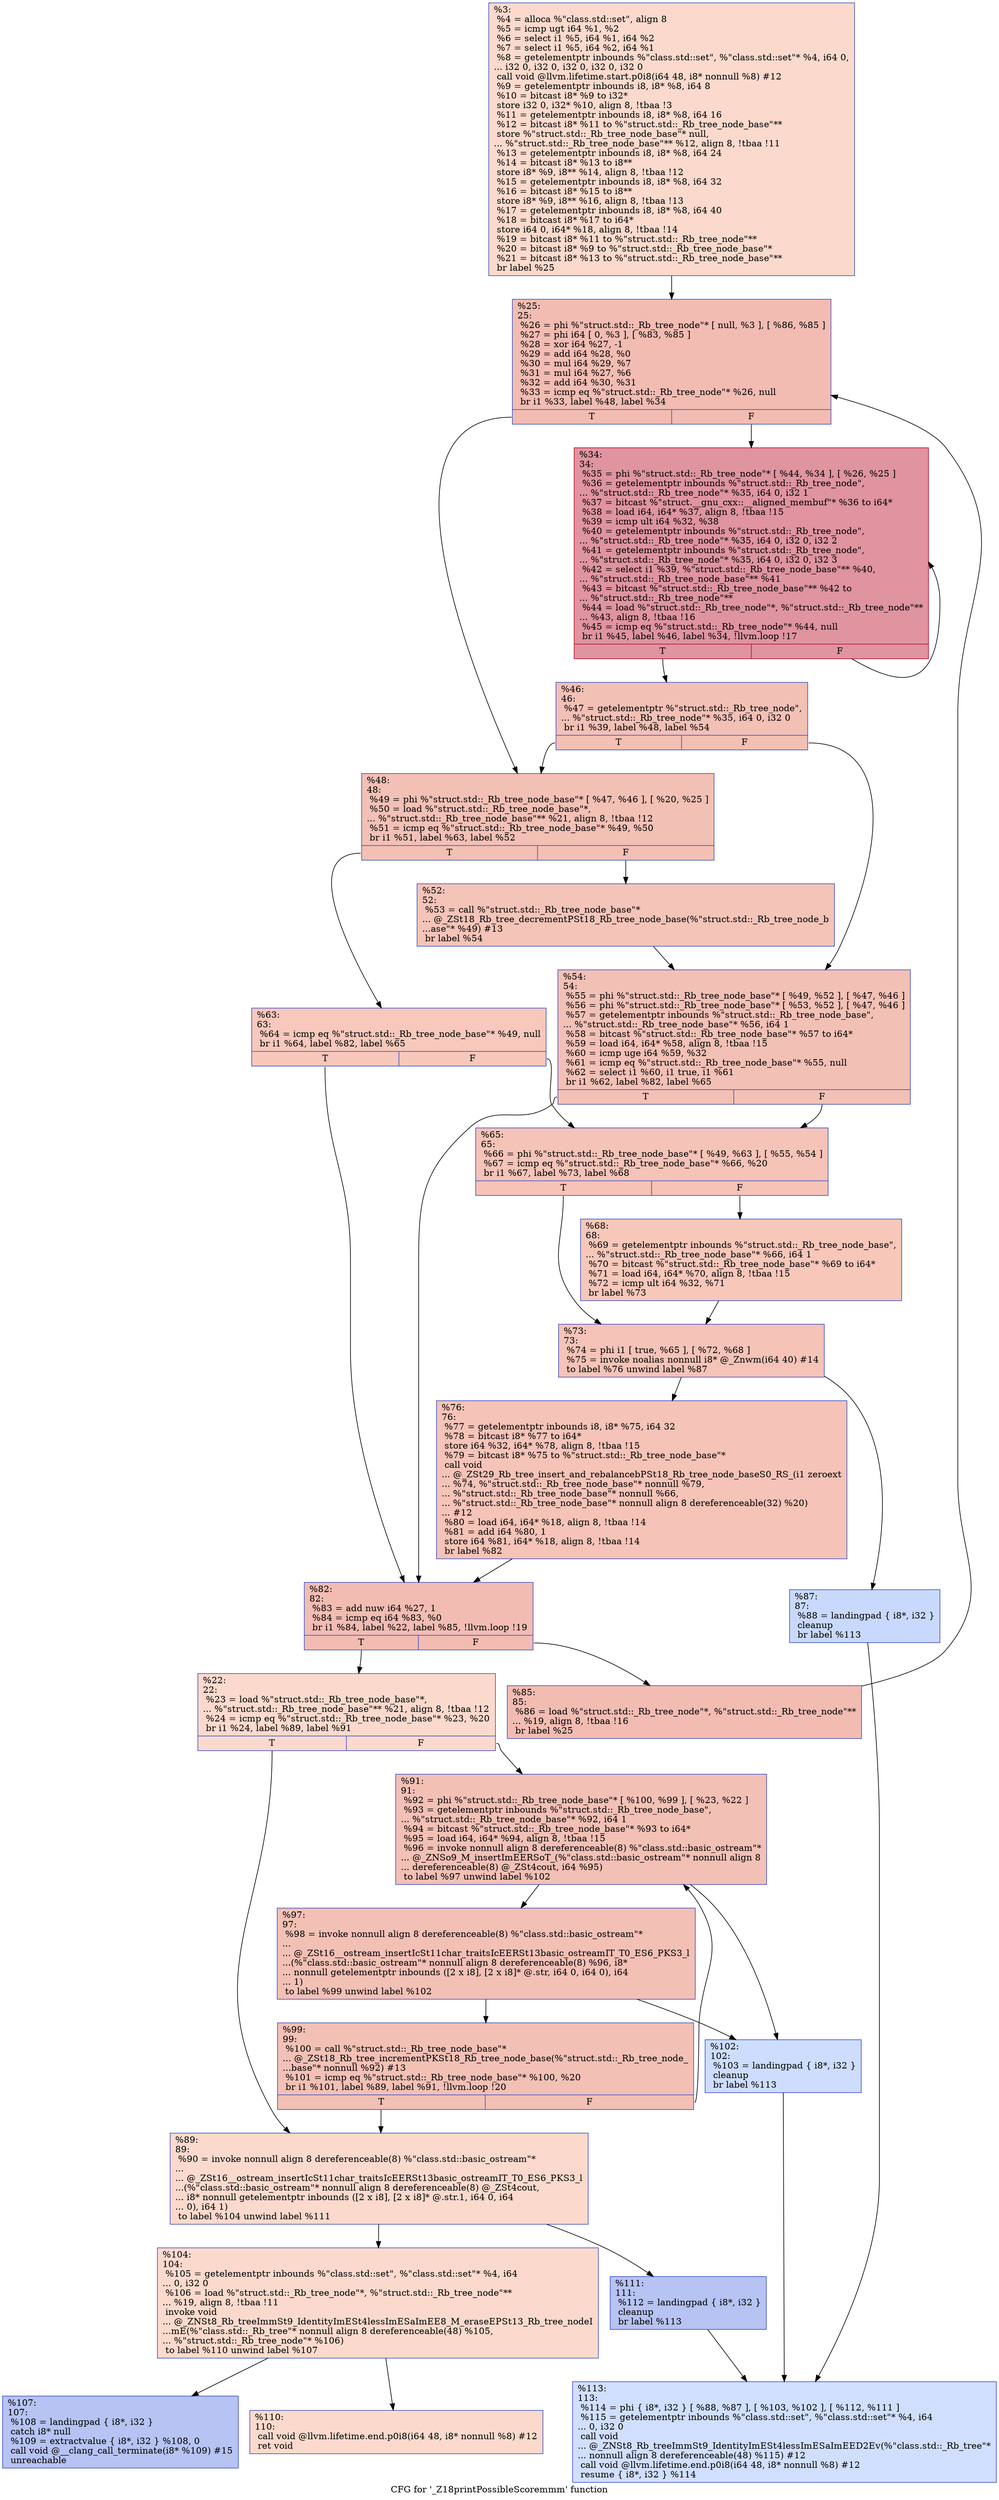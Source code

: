 digraph "CFG for '_Z18printPossibleScoremmm' function" {
	label="CFG for '_Z18printPossibleScoremmm' function";

	Node0x55dfbe043b50 [shape=record,color="#3d50c3ff", style=filled, fillcolor="#f7ac8e70",label="{%3:\l  %4 = alloca %\"class.std::set\", align 8\l  %5 = icmp ugt i64 %1, %2\l  %6 = select i1 %5, i64 %1, i64 %2\l  %7 = select i1 %5, i64 %2, i64 %1\l  %8 = getelementptr inbounds %\"class.std::set\", %\"class.std::set\"* %4, i64 0,\l... i32 0, i32 0, i32 0, i32 0, i32 0\l  call void @llvm.lifetime.start.p0i8(i64 48, i8* nonnull %8) #12\l  %9 = getelementptr inbounds i8, i8* %8, i64 8\l  %10 = bitcast i8* %9 to i32*\l  store i32 0, i32* %10, align 8, !tbaa !3\l  %11 = getelementptr inbounds i8, i8* %8, i64 16\l  %12 = bitcast i8* %11 to %\"struct.std::_Rb_tree_node_base\"**\l  store %\"struct.std::_Rb_tree_node_base\"* null,\l... %\"struct.std::_Rb_tree_node_base\"** %12, align 8, !tbaa !11\l  %13 = getelementptr inbounds i8, i8* %8, i64 24\l  %14 = bitcast i8* %13 to i8**\l  store i8* %9, i8** %14, align 8, !tbaa !12\l  %15 = getelementptr inbounds i8, i8* %8, i64 32\l  %16 = bitcast i8* %15 to i8**\l  store i8* %9, i8** %16, align 8, !tbaa !13\l  %17 = getelementptr inbounds i8, i8* %8, i64 40\l  %18 = bitcast i8* %17 to i64*\l  store i64 0, i64* %18, align 8, !tbaa !14\l  %19 = bitcast i8* %11 to %\"struct.std::_Rb_tree_node\"**\l  %20 = bitcast i8* %9 to %\"struct.std::_Rb_tree_node_base\"*\l  %21 = bitcast i8* %13 to %\"struct.std::_Rb_tree_node_base\"**\l  br label %25\l}"];
	Node0x55dfbe043b50 -> Node0x55dfbe046060;
	Node0x55dfbe046160 [shape=record,color="#3d50c3ff", style=filled, fillcolor="#f7ac8e70",label="{%22:\l22:                                               \l  %23 = load %\"struct.std::_Rb_tree_node_base\"*,\l... %\"struct.std::_Rb_tree_node_base\"** %21, align 8, !tbaa !12\l  %24 = icmp eq %\"struct.std::_Rb_tree_node_base\"* %23, %20\l  br i1 %24, label %89, label %91\l|{<s0>T|<s1>F}}"];
	Node0x55dfbe046160:s0 -> Node0x55dfbe046900;
	Node0x55dfbe046160:s1 -> Node0x55dfbe046950;
	Node0x55dfbe046060 [shape=record,color="#3d50c3ff", style=filled, fillcolor="#e1675170",label="{%25:\l25:                                               \l  %26 = phi %\"struct.std::_Rb_tree_node\"* [ null, %3 ], [ %86, %85 ]\l  %27 = phi i64 [ 0, %3 ], [ %83, %85 ]\l  %28 = xor i64 %27, -1\l  %29 = add i64 %28, %0\l  %30 = mul i64 %29, %7\l  %31 = mul i64 %27, %6\l  %32 = add i64 %30, %31\l  %33 = icmp eq %\"struct.std::_Rb_tree_node\"* %26, null\l  br i1 %33, label %48, label %34\l|{<s0>T|<s1>F}}"];
	Node0x55dfbe046060:s0 -> Node0x55dfbe0472e0;
	Node0x55dfbe046060:s1 -> Node0x55dfbe047370;
	Node0x55dfbe047370 [shape=record,color="#b70d28ff", style=filled, fillcolor="#b70d2870",label="{%34:\l34:                                               \l  %35 = phi %\"struct.std::_Rb_tree_node\"* [ %44, %34 ], [ %26, %25 ]\l  %36 = getelementptr inbounds %\"struct.std::_Rb_tree_node\",\l... %\"struct.std::_Rb_tree_node\"* %35, i64 0, i32 1\l  %37 = bitcast %\"struct.__gnu_cxx::__aligned_membuf\"* %36 to i64*\l  %38 = load i64, i64* %37, align 8, !tbaa !15\l  %39 = icmp ult i64 %32, %38\l  %40 = getelementptr inbounds %\"struct.std::_Rb_tree_node\",\l... %\"struct.std::_Rb_tree_node\"* %35, i64 0, i32 0, i32 2\l  %41 = getelementptr inbounds %\"struct.std::_Rb_tree_node\",\l... %\"struct.std::_Rb_tree_node\"* %35, i64 0, i32 0, i32 3\l  %42 = select i1 %39, %\"struct.std::_Rb_tree_node_base\"** %40,\l... %\"struct.std::_Rb_tree_node_base\"** %41\l  %43 = bitcast %\"struct.std::_Rb_tree_node_base\"** %42 to\l... %\"struct.std::_Rb_tree_node\"**\l  %44 = load %\"struct.std::_Rb_tree_node\"*, %\"struct.std::_Rb_tree_node\"**\l... %43, align 8, !tbaa !16\l  %45 = icmp eq %\"struct.std::_Rb_tree_node\"* %44, null\l  br i1 %45, label %46, label %34, !llvm.loop !17\l|{<s0>T|<s1>F}}"];
	Node0x55dfbe047370:s0 -> Node0x55dfbe047c80;
	Node0x55dfbe047370:s1 -> Node0x55dfbe047370;
	Node0x55dfbe047c80 [shape=record,color="#3d50c3ff", style=filled, fillcolor="#e5705870",label="{%46:\l46:                                               \l  %47 = getelementptr %\"struct.std::_Rb_tree_node\",\l... %\"struct.std::_Rb_tree_node\"* %35, i64 0, i32 0\l  br i1 %39, label %48, label %54\l|{<s0>T|<s1>F}}"];
	Node0x55dfbe047c80:s0 -> Node0x55dfbe0472e0;
	Node0x55dfbe047c80:s1 -> Node0x55dfbe047f60;
	Node0x55dfbe0472e0 [shape=record,color="#3d50c3ff", style=filled, fillcolor="#e5705870",label="{%48:\l48:                                               \l  %49 = phi %\"struct.std::_Rb_tree_node_base\"* [ %47, %46 ], [ %20, %25 ]\l  %50 = load %\"struct.std::_Rb_tree_node_base\"*,\l... %\"struct.std::_Rb_tree_node_base\"** %21, align 8, !tbaa !12\l  %51 = icmp eq %\"struct.std::_Rb_tree_node_base\"* %49, %50\l  br i1 %51, label %63, label %52\l|{<s0>T|<s1>F}}"];
	Node0x55dfbe0472e0:s0 -> Node0x55dfbe048210;
	Node0x55dfbe0472e0:s1 -> Node0x55dfbe048260;
	Node0x55dfbe048260 [shape=record,color="#3d50c3ff", style=filled, fillcolor="#e97a5f70",label="{%52:\l52:                                               \l  %53 = call %\"struct.std::_Rb_tree_node_base\"*\l... @_ZSt18_Rb_tree_decrementPSt18_Rb_tree_node_base(%\"struct.std::_Rb_tree_node_b\l...ase\"* %49) #13\l  br label %54\l}"];
	Node0x55dfbe048260 -> Node0x55dfbe047f60;
	Node0x55dfbe047f60 [shape=record,color="#3d50c3ff", style=filled, fillcolor="#e5705870",label="{%54:\l54:                                               \l  %55 = phi %\"struct.std::_Rb_tree_node_base\"* [ %49, %52 ], [ %47, %46 ]\l  %56 = phi %\"struct.std::_Rb_tree_node_base\"* [ %53, %52 ], [ %47, %46 ]\l  %57 = getelementptr inbounds %\"struct.std::_Rb_tree_node_base\",\l... %\"struct.std::_Rb_tree_node_base\"* %56, i64 1\l  %58 = bitcast %\"struct.std::_Rb_tree_node_base\"* %57 to i64*\l  %59 = load i64, i64* %58, align 8, !tbaa !15\l  %60 = icmp uge i64 %59, %32\l  %61 = icmp eq %\"struct.std::_Rb_tree_node_base\"* %55, null\l  %62 = select i1 %60, i1 true, i1 %61\l  br i1 %62, label %82, label %65\l|{<s0>T|<s1>F}}"];
	Node0x55dfbe047f60:s0 -> Node0x55dfbe049190;
	Node0x55dfbe047f60:s1 -> Node0x55dfbe0491e0;
	Node0x55dfbe048210 [shape=record,color="#3d50c3ff", style=filled, fillcolor="#ed836670",label="{%63:\l63:                                               \l  %64 = icmp eq %\"struct.std::_Rb_tree_node_base\"* %49, null\l  br i1 %64, label %82, label %65\l|{<s0>T|<s1>F}}"];
	Node0x55dfbe048210:s0 -> Node0x55dfbe049190;
	Node0x55dfbe048210:s1 -> Node0x55dfbe0491e0;
	Node0x55dfbe0491e0 [shape=record,color="#3d50c3ff", style=filled, fillcolor="#e8765c70",label="{%65:\l65:                                               \l  %66 = phi %\"struct.std::_Rb_tree_node_base\"* [ %49, %63 ], [ %55, %54 ]\l  %67 = icmp eq %\"struct.std::_Rb_tree_node_base\"* %66, %20\l  br i1 %67, label %73, label %68\l|{<s0>T|<s1>F}}"];
	Node0x55dfbe0491e0:s0 -> Node0x55dfbe049560;
	Node0x55dfbe0491e0:s1 -> Node0x55dfbe0495b0;
	Node0x55dfbe0495b0 [shape=record,color="#3d50c3ff", style=filled, fillcolor="#ec7f6370",label="{%68:\l68:                                               \l  %69 = getelementptr inbounds %\"struct.std::_Rb_tree_node_base\",\l... %\"struct.std::_Rb_tree_node_base\"* %66, i64 1\l  %70 = bitcast %\"struct.std::_Rb_tree_node_base\"* %69 to i64*\l  %71 = load i64, i64* %70, align 8, !tbaa !15\l  %72 = icmp ult i64 %32, %71\l  br label %73\l}"];
	Node0x55dfbe0495b0 -> Node0x55dfbe049560;
	Node0x55dfbe049560 [shape=record,color="#3d50c3ff", style=filled, fillcolor="#e8765c70",label="{%73:\l73:                                               \l  %74 = phi i1 [ true, %65 ], [ %72, %68 ]\l  %75 = invoke noalias nonnull i8* @_Znwm(i64 40) #14\l          to label %76 unwind label %87\l}"];
	Node0x55dfbe049560 -> Node0x55dfbe0499e0;
	Node0x55dfbe049560 -> Node0x55dfbe049a30;
	Node0x55dfbe0499e0 [shape=record,color="#3d50c3ff", style=filled, fillcolor="#e8765c70",label="{%76:\l76:                                               \l  %77 = getelementptr inbounds i8, i8* %75, i64 32\l  %78 = bitcast i8* %77 to i64*\l  store i64 %32, i64* %78, align 8, !tbaa !15\l  %79 = bitcast i8* %75 to %\"struct.std::_Rb_tree_node_base\"*\l  call void\l... @_ZSt29_Rb_tree_insert_and_rebalancebPSt18_Rb_tree_node_baseS0_RS_(i1 zeroext\l... %74, %\"struct.std::_Rb_tree_node_base\"* nonnull %79,\l... %\"struct.std::_Rb_tree_node_base\"* nonnull %66,\l... %\"struct.std::_Rb_tree_node_base\"* nonnull align 8 dereferenceable(32) %20)\l... #12\l  %80 = load i64, i64* %18, align 8, !tbaa !14\l  %81 = add i64 %80, 1\l  store i64 %81, i64* %18, align 8, !tbaa !14\l  br label %82\l}"];
	Node0x55dfbe0499e0 -> Node0x55dfbe049190;
	Node0x55dfbe049190 [shape=record,color="#3d50c3ff", style=filled, fillcolor="#e1675170",label="{%82:\l82:                                               \l  %83 = add nuw i64 %27, 1\l  %84 = icmp eq i64 %83, %0\l  br i1 %84, label %22, label %85, !llvm.loop !19\l|{<s0>T|<s1>F}}"];
	Node0x55dfbe049190:s0 -> Node0x55dfbe046160;
	Node0x55dfbe049190:s1 -> Node0x55dfbe046ae0;
	Node0x55dfbe046ae0 [shape=record,color="#3d50c3ff", style=filled, fillcolor="#e1675170",label="{%85:\l85:                                               \l  %86 = load %\"struct.std::_Rb_tree_node\"*, %\"struct.std::_Rb_tree_node\"**\l... %19, align 8, !tbaa !16\l  br label %25\l}"];
	Node0x55dfbe046ae0 -> Node0x55dfbe046060;
	Node0x55dfbe049a30 [shape=record,color="#3d50c3ff", style=filled, fillcolor="#85a8fc70",label="{%87:\l87:                                               \l  %88 = landingpad \{ i8*, i32 \}\l          cleanup\l  br label %113\l}"];
	Node0x55dfbe049a30 -> Node0x55dfbe04b360;
	Node0x55dfbe046900 [shape=record,color="#3d50c3ff", style=filled, fillcolor="#f7ac8e70",label="{%89:\l89:                                               \l  %90 = invoke nonnull align 8 dereferenceable(8) %\"class.std::basic_ostream\"*\l...\l... @_ZSt16__ostream_insertIcSt11char_traitsIcEERSt13basic_ostreamIT_T0_ES6_PKS3_l\l...(%\"class.std::basic_ostream\"* nonnull align 8 dereferenceable(8) @_ZSt4cout,\l... i8* nonnull getelementptr inbounds ([2 x i8], [2 x i8]* @.str.1, i64 0, i64\l... 0), i64 1)\l          to label %104 unwind label %111\l}"];
	Node0x55dfbe046900 -> Node0x55dfbe04b580;
	Node0x55dfbe046900 -> Node0x55dfbe04b5d0;
	Node0x55dfbe046950 [shape=record,color="#3d50c3ff", style=filled, fillcolor="#e5705870",label="{%91:\l91:                                               \l  %92 = phi %\"struct.std::_Rb_tree_node_base\"* [ %100, %99 ], [ %23, %22 ]\l  %93 = getelementptr inbounds %\"struct.std::_Rb_tree_node_base\",\l... %\"struct.std::_Rb_tree_node_base\"* %92, i64 1\l  %94 = bitcast %\"struct.std::_Rb_tree_node_base\"* %93 to i64*\l  %95 = load i64, i64* %94, align 8, !tbaa !15\l  %96 = invoke nonnull align 8 dereferenceable(8) %\"class.std::basic_ostream\"*\l... @_ZNSo9_M_insertImEERSoT_(%\"class.std::basic_ostream\"* nonnull align 8\l... dereferenceable(8) @_ZSt4cout, i64 %95)\l          to label %97 unwind label %102\l}"];
	Node0x55dfbe046950 -> Node0x55dfbe04c240;
	Node0x55dfbe046950 -> Node0x55dfbe04c2d0;
	Node0x55dfbe04c240 [shape=record,color="#3d50c3ff", style=filled, fillcolor="#e5705870",label="{%97:\l97:                                               \l  %98 = invoke nonnull align 8 dereferenceable(8) %\"class.std::basic_ostream\"*\l...\l... @_ZSt16__ostream_insertIcSt11char_traitsIcEERSt13basic_ostreamIT_T0_ES6_PKS3_l\l...(%\"class.std::basic_ostream\"* nonnull align 8 dereferenceable(8) %96, i8*\l... nonnull getelementptr inbounds ([2 x i8], [2 x i8]* @.str, i64 0, i64 0), i64\l... 1)\l          to label %99 unwind label %102\l}"];
	Node0x55dfbe04c240 -> Node0x55dfbe04bff0;
	Node0x55dfbe04c240 -> Node0x55dfbe04c2d0;
	Node0x55dfbe04bff0 [shape=record,color="#3d50c3ff", style=filled, fillcolor="#e5705870",label="{%99:\l99:                                               \l  %100 = call %\"struct.std::_Rb_tree_node_base\"*\l... @_ZSt18_Rb_tree_incrementPKSt18_Rb_tree_node_base(%\"struct.std::_Rb_tree_node_\l...base\"* nonnull %92) #13\l  %101 = icmp eq %\"struct.std::_Rb_tree_node_base\"* %100, %20\l  br i1 %101, label %89, label %91, !llvm.loop !20\l|{<s0>T|<s1>F}}"];
	Node0x55dfbe04bff0:s0 -> Node0x55dfbe046900;
	Node0x55dfbe04bff0:s1 -> Node0x55dfbe046950;
	Node0x55dfbe04c2d0 [shape=record,color="#3d50c3ff", style=filled, fillcolor="#8fb1fe70",label="{%102:\l102:                                              \l  %103 = landingpad \{ i8*, i32 \}\l          cleanup\l  br label %113\l}"];
	Node0x55dfbe04c2d0 -> Node0x55dfbe04b360;
	Node0x55dfbe04b580 [shape=record,color="#3d50c3ff", style=filled, fillcolor="#f7ac8e70",label="{%104:\l104:                                              \l  %105 = getelementptr inbounds %\"class.std::set\", %\"class.std::set\"* %4, i64\l... 0, i32 0\l  %106 = load %\"struct.std::_Rb_tree_node\"*, %\"struct.std::_Rb_tree_node\"**\l... %19, align 8, !tbaa !11\l  invoke void\l... @_ZNSt8_Rb_treeImmSt9_IdentityImESt4lessImESaImEE8_M_eraseEPSt13_Rb_tree_nodeI\l...mE(%\"class.std::_Rb_tree\"* nonnull align 8 dereferenceable(48) %105,\l... %\"struct.std::_Rb_tree_node\"* %106)\l          to label %110 unwind label %107\l}"];
	Node0x55dfbe04b580 -> Node0x55dfbe04d470;
	Node0x55dfbe04b580 -> Node0x55dfbe04d4c0;
	Node0x55dfbe04d4c0 [shape=record,color="#3d50c3ff", style=filled, fillcolor="#5977e370",label="{%107:\l107:                                              \l  %108 = landingpad \{ i8*, i32 \}\l          catch i8* null\l  %109 = extractvalue \{ i8*, i32 \} %108, 0\l  call void @__clang_call_terminate(i8* %109) #15\l  unreachable\l}"];
	Node0x55dfbe04d470 [shape=record,color="#3d50c3ff", style=filled, fillcolor="#f7ac8e70",label="{%110:\l110:                                              \l  call void @llvm.lifetime.end.p0i8(i64 48, i8* nonnull %8) #12\l  ret void\l}"];
	Node0x55dfbe04b5d0 [shape=record,color="#3d50c3ff", style=filled, fillcolor="#5977e370",label="{%111:\l111:                                              \l  %112 = landingpad \{ i8*, i32 \}\l          cleanup\l  br label %113\l}"];
	Node0x55dfbe04b5d0 -> Node0x55dfbe04b360;
	Node0x55dfbe04b360 [shape=record,color="#3d50c3ff", style=filled, fillcolor="#96b7ff70",label="{%113:\l113:                                              \l  %114 = phi \{ i8*, i32 \} [ %88, %87 ], [ %103, %102 ], [ %112, %111 ]\l  %115 = getelementptr inbounds %\"class.std::set\", %\"class.std::set\"* %4, i64\l... 0, i32 0\l  call void\l... @_ZNSt8_Rb_treeImmSt9_IdentityImESt4lessImESaImEED2Ev(%\"class.std::_Rb_tree\"*\l... nonnull align 8 dereferenceable(48) %115) #12\l  call void @llvm.lifetime.end.p0i8(i64 48, i8* nonnull %8) #12\l  resume \{ i8*, i32 \} %114\l}"];
}
